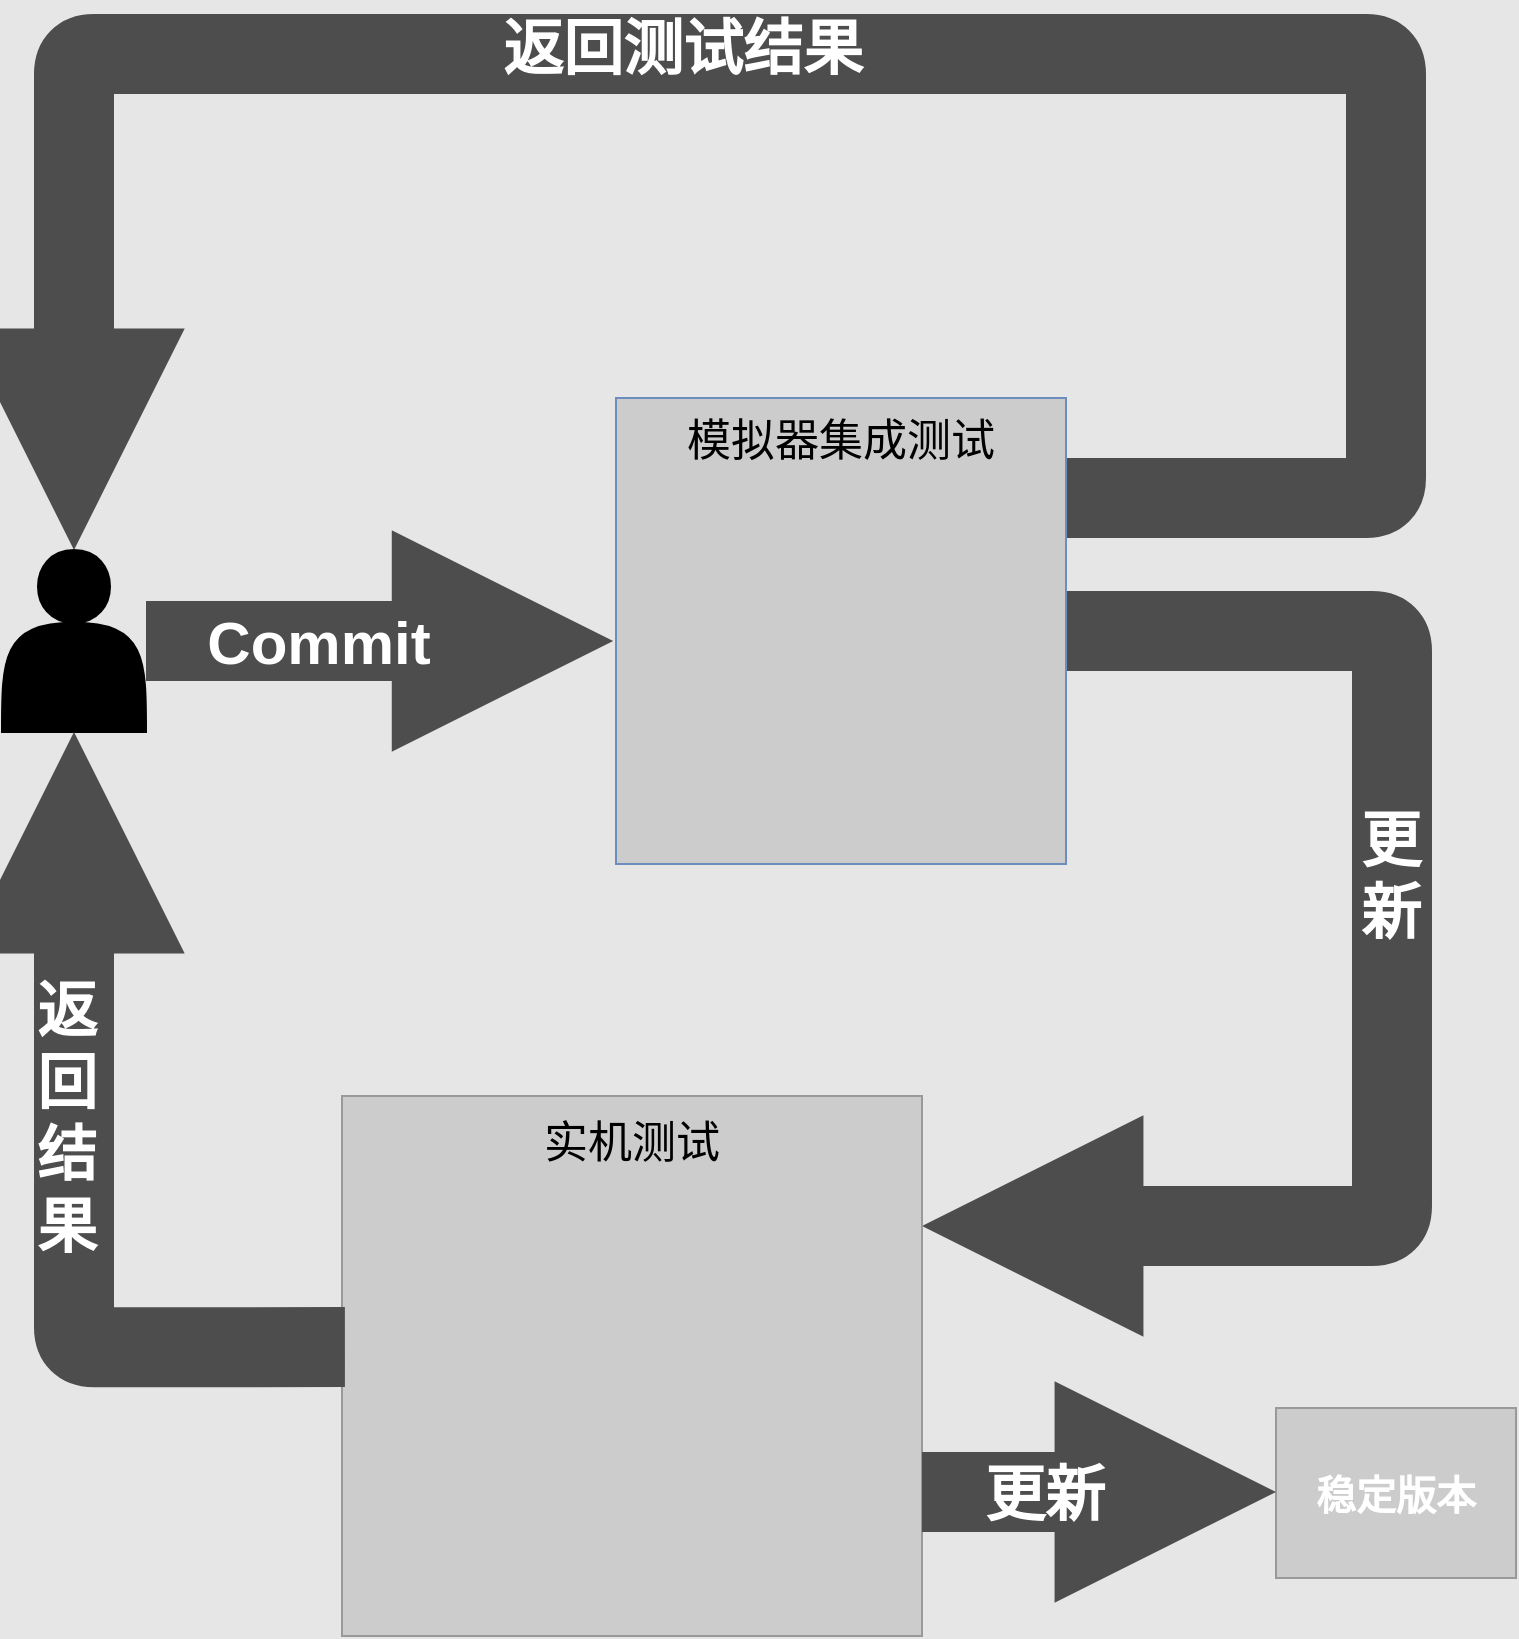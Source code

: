 <mxfile version="14.5.3" type="github">
  <diagram id="C5RBs43oDa-KdzZeNtuy" name="Page-1">
    <mxGraphModel dx="3804" dy="1854" grid="0" gridSize="10" guides="1" tooltips="1" connect="1" arrows="1" fold="1" page="1" pageScale="1" pageWidth="827" pageHeight="1169" background="#E6E6E6" math="0" shadow="0">
      <root>
        <mxCell id="WIyWlLk6GJQsqaUBKTNV-0" />
        <mxCell id="WIyWlLk6GJQsqaUBKTNV-1" parent="WIyWlLk6GJQsqaUBKTNV-0" />
        <mxCell id="z847mLsnk4uZPP90Tr30-51" style="edgeStyle=orthogonalEdgeStyle;rounded=1;orthogonalLoop=1;jettySize=auto;html=1;endArrow=block;endFill=1;strokeColor=#4D4D4D;strokeWidth=40;fontFamily=Helvetica;fontSize=30;fontColor=#FFFFFF;" edge="1" parent="WIyWlLk6GJQsqaUBKTNV-1" source="yCoFn1HLlYzGFG8CJQgo-0">
          <mxGeometry relative="1" as="geometry">
            <mxPoint x="342.607" y="379.5" as="targetPoint" />
          </mxGeometry>
        </mxCell>
        <mxCell id="z847mLsnk4uZPP90Tr30-54" value="Commit" style="edgeLabel;html=1;align=center;verticalAlign=middle;resizable=0;points=[];fontSize=30;fontFamily=Helvetica;fontColor=#FFFFFF;labelBackgroundColor=none;fontStyle=1" vertex="1" connectable="0" parent="z847mLsnk4uZPP90Tr30-51">
          <mxGeometry x="-0.241" y="6" relative="1" as="geometry">
            <mxPoint x="-3.24" y="6" as="offset" />
          </mxGeometry>
        </mxCell>
        <mxCell id="yCoFn1HLlYzGFG8CJQgo-0" value="" style="shape=actor;whiteSpace=wrap;html=1;fillColor=#000000;" parent="WIyWlLk6GJQsqaUBKTNV-1" vertex="1">
          <mxGeometry x="37" y="334" width="72" height="91" as="geometry" />
        </mxCell>
        <mxCell id="z847mLsnk4uZPP90Tr30-22" style="edgeStyle=orthogonalEdgeStyle;rounded=1;orthogonalLoop=1;jettySize=auto;html=1;endArrow=block;endFill=1;strokeColor=#4D4D4D;strokeWidth=40;" edge="1" parent="WIyWlLk6GJQsqaUBKTNV-1" source="yCoFn1HLlYzGFG8CJQgo-1" target="yCoFn1HLlYzGFG8CJQgo-10">
          <mxGeometry relative="1" as="geometry">
            <mxPoint x="694" y="356" as="targetPoint" />
            <Array as="points">
              <mxPoint x="732" y="374" />
              <mxPoint x="732" y="672" />
            </Array>
          </mxGeometry>
        </mxCell>
        <mxCell id="z847mLsnk4uZPP90Tr30-43" value="&lt;b style=&quot;font-size: 30px&quot;&gt;&lt;font color=&quot;#ffffff&quot; style=&quot;font-size: 30px&quot;&gt;更&lt;br&gt;新&lt;/font&gt;&lt;/b&gt;" style="edgeLabel;html=1;align=center;verticalAlign=middle;resizable=0;points=[];labelBackgroundColor=none;fontFamily=Helvetica;" vertex="1" connectable="0" parent="z847mLsnk4uZPP90Tr30-22">
          <mxGeometry x="-0.181" y="-1" relative="1" as="geometry">
            <mxPoint as="offset" />
          </mxGeometry>
        </mxCell>
        <mxCell id="yCoFn1HLlYzGFG8CJQgo-10" value="&lt;b&gt;&lt;br&gt;&lt;/b&gt;" style="whiteSpace=wrap;html=1;strokeColor=#999999;fillColor=#CCCCCC;" parent="WIyWlLk6GJQsqaUBKTNV-1" vertex="1">
          <mxGeometry x="207" y="607" width="290" height="270" as="geometry" />
        </mxCell>
        <mxCell id="zhnEyoMv6DwNwn8XBxOK-1" value="&lt;span style=&quot;line-height: 200%&quot;&gt;&lt;font style=&quot;font-size: 22px&quot;&gt;实机测试&lt;/font&gt;&lt;/span&gt;" style="text;html=1;strokeColor=none;fillColor=none;align=center;verticalAlign=middle;whiteSpace=wrap;rounded=0;sketch=0;" parent="WIyWlLk6GJQsqaUBKTNV-1" vertex="1">
          <mxGeometry x="299" y="607" width="106" height="50" as="geometry" />
        </mxCell>
        <mxCell id="z847mLsnk4uZPP90Tr30-7" value="&lt;font color=&quot;#ffffff&quot; size=&quot;1&quot;&gt;&lt;b style=&quot;font-size: 20px&quot;&gt;稳定版本&lt;/b&gt;&lt;/font&gt;" style="rounded=0;whiteSpace=wrap;html=1;strokeColor=#999999;fillColor=#CCCCCC;" vertex="1" parent="WIyWlLk6GJQsqaUBKTNV-1">
          <mxGeometry x="674" y="763" width="120" height="85" as="geometry" />
        </mxCell>
        <mxCell id="z847mLsnk4uZPP90Tr30-18" value="" style="edgeStyle=segmentEdgeStyle;endArrow=block;html=1;strokeWidth=40;strokeColor=#4D4D4D;exitX=0.005;exitY=0.465;exitDx=0;exitDy=0;exitPerimeter=0;entryX=0.5;entryY=1;entryDx=0;entryDy=0;endFill=1;" edge="1" parent="WIyWlLk6GJQsqaUBKTNV-1" source="yCoFn1HLlYzGFG8CJQgo-10" target="yCoFn1HLlYzGFG8CJQgo-0">
          <mxGeometry width="50" height="50" relative="1" as="geometry">
            <mxPoint x="164" y="403" as="sourcePoint" />
            <mxPoint x="70" y="287" as="targetPoint" />
          </mxGeometry>
        </mxCell>
        <mxCell id="z847mLsnk4uZPP90Tr30-47" value="&lt;b&gt;&lt;font style=&quot;font-size: 30px&quot;&gt;返&lt;br&gt;回&lt;br&gt;结&lt;br&gt;果&lt;/font&gt;&lt;/b&gt;" style="edgeLabel;html=1;align=center;verticalAlign=middle;resizable=0;points=[];fontSize=30;fontFamily=Helvetica;fontColor=#FFFFFF;labelBackgroundColor=none;" vertex="1" connectable="0" parent="z847mLsnk4uZPP90Tr30-18">
          <mxGeometry x="0.132" y="3" relative="1" as="geometry">
            <mxPoint x="-1.04" y="0.55" as="offset" />
          </mxGeometry>
        </mxCell>
        <mxCell id="z847mLsnk4uZPP90Tr30-19" value="" style="edgeStyle=segmentEdgeStyle;endArrow=block;html=1;strokeWidth=40;strokeColor=#4D4D4D;endFill=1;" edge="1" parent="WIyWlLk6GJQsqaUBKTNV-1" target="z847mLsnk4uZPP90Tr30-7">
          <mxGeometry width="50" height="50" relative="1" as="geometry">
            <mxPoint x="497" y="805" as="sourcePoint" />
            <mxPoint x="627" y="805" as="targetPoint" />
            <Array as="points" />
          </mxGeometry>
        </mxCell>
        <mxCell id="z847mLsnk4uZPP90Tr30-45" value="&lt;font style=&quot;font-size: 30px;&quot;&gt;更新&lt;/font&gt;" style="edgeLabel;html=1;align=center;verticalAlign=middle;resizable=0;points=[];fontColor=#FFFFFF;labelBackgroundColor=none;fontSize=30;fontStyle=1" vertex="1" connectable="0" parent="z847mLsnk4uZPP90Tr30-19">
          <mxGeometry x="-0.175" y="1" relative="1" as="geometry">
            <mxPoint x="-12.1" y="1.5" as="offset" />
          </mxGeometry>
        </mxCell>
        <mxCell id="z847mLsnk4uZPP90Tr30-53" style="edgeStyle=orthogonalEdgeStyle;rounded=1;orthogonalLoop=1;jettySize=auto;html=1;endArrow=block;endFill=1;strokeColor=#4D4D4D;strokeWidth=40;fontFamily=Helvetica;fontSize=30;fontColor=#FFFFFF;entryX=0.5;entryY=0;entryDx=0;entryDy=0;" edge="1" parent="WIyWlLk6GJQsqaUBKTNV-1" source="yCoFn1HLlYzGFG8CJQgo-1" target="yCoFn1HLlYzGFG8CJQgo-0">
          <mxGeometry relative="1" as="geometry">
            <mxPoint x="88" y="86" as="targetPoint" />
            <Array as="points">
              <mxPoint x="729" y="308" />
              <mxPoint x="729" y="86" />
              <mxPoint x="73" y="86" />
            </Array>
          </mxGeometry>
        </mxCell>
        <mxCell id="z847mLsnk4uZPP90Tr30-55" value="返回测试结果" style="edgeLabel;html=1;align=center;verticalAlign=middle;resizable=0;points=[];fontSize=30;fontFamily=Helvetica;fontColor=#FFFFFF;labelBackgroundColor=none;fontStyle=1" vertex="1" connectable="0" parent="z847mLsnk4uZPP90Tr30-53">
          <mxGeometry x="0.239" y="7" relative="1" as="geometry">
            <mxPoint x="62.47" y="-10.06" as="offset" />
          </mxGeometry>
        </mxCell>
        <mxCell id="yCoFn1HLlYzGFG8CJQgo-1" value="" style="whiteSpace=wrap;html=1;strokeColor=#6c8ebf;fillColor=#CCCCCC;" parent="WIyWlLk6GJQsqaUBKTNV-1" vertex="1">
          <mxGeometry x="344" y="258" width="225" height="233" as="geometry" />
        </mxCell>
        <mxCell id="z847mLsnk4uZPP90Tr30-48" value="&lt;font color=&quot;#000000&quot; style=&quot;font-size: 22px&quot;&gt;模拟器集成测试&lt;/font&gt;" style="text;html=1;strokeColor=none;fillColor=none;align=center;verticalAlign=middle;whiteSpace=wrap;rounded=0;labelBackgroundColor=none;fontFamily=Helvetica;fontSize=30;fontColor=#FFFFFF;" vertex="1" parent="WIyWlLk6GJQsqaUBKTNV-1">
          <mxGeometry x="340.25" y="266" width="232.5" height="20" as="geometry" />
        </mxCell>
      </root>
    </mxGraphModel>
  </diagram>
</mxfile>
